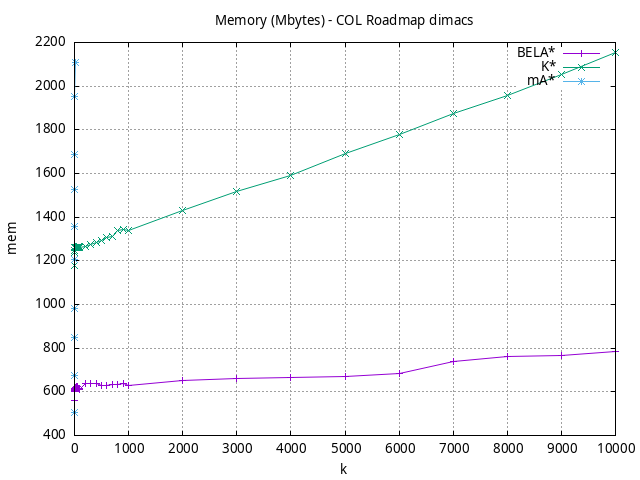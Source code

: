 #!/usr/bin/gnuplot
# -*- coding: utf-8 -*-
#
# results/roadmap/dimacs/COL/USA-road-d.COL.heuristic.mem.gnuplot
#
# Started on 01/09/2024 14:36:41
# Author: Carlos Linares López
set grid
set xlabel "k"
set ylabel "mem"

set title "Memory (Mbytes) - COL Roadmap dimacs"

set terminal png enhanced font "Ariel,10"
set output 'USA-road-d.COL.heuristic.mem.png'

plot "-" title "BELA*"      with linesp, "-" title "K*"      with linesp, "-" title "mA*"      with linesp

	1 560.45
	2 603.09
	3 608.93
	4 613.08
	5 613.08
	6 614.69
	7 604.49
	8 604.49
	9 604.49
	10 613.48
	20 620.75
	30 626.14
	40 624.97
	50 624.18
	60 616.54
	70 616.14
	80 616.28
	90 616.94
	100 612.76
	200 636.03
	300 635.99
	400 636.73
	500 628.12
	600 628.51
	700 633.14
	800 634.56
	900 637.42
	1000 628.09
	2000 650.77
	3000 659.38
	4000 663.73
	5000 669.69
	6000 684.25
	7000 737.88
	8000 762.9
	9000 767.54
	10000 786.38
end
	1 1180.8
	2 1238.46
	3 1247.06
	4 1260.07
	5 1261.04
	6 1261.04
	7 1261.04
	8 1261.04
	9 1261.04
	10 1260.13
	20 1260.04
	30 1260.04
	40 1260.04
	50 1260.04
	60 1260.04
	70 1260.1
	80 1265.26
	90 1265.26
	100 1260.81
	200 1267.83
	300 1275.19
	400 1285.41
	500 1291.4
	600 1306.28
	700 1312.45
	800 1337.44
	900 1343.04
	1000 1337.01
	2000 1429.18
	3000 1519.35
	4000 1591.21
	5000 1692.74
	6000 1780.62
	7000 1876.94
	8000 1958.17
	9000 2051.21
	10000 2153.39
end
	1 506.23
	2 674.21
	3 850.81
	4 983.15
	5 1203.88
	6 1357.94
	7 1525.21
	8 1688.99
	9 1952.75
	10 2106.7
end
